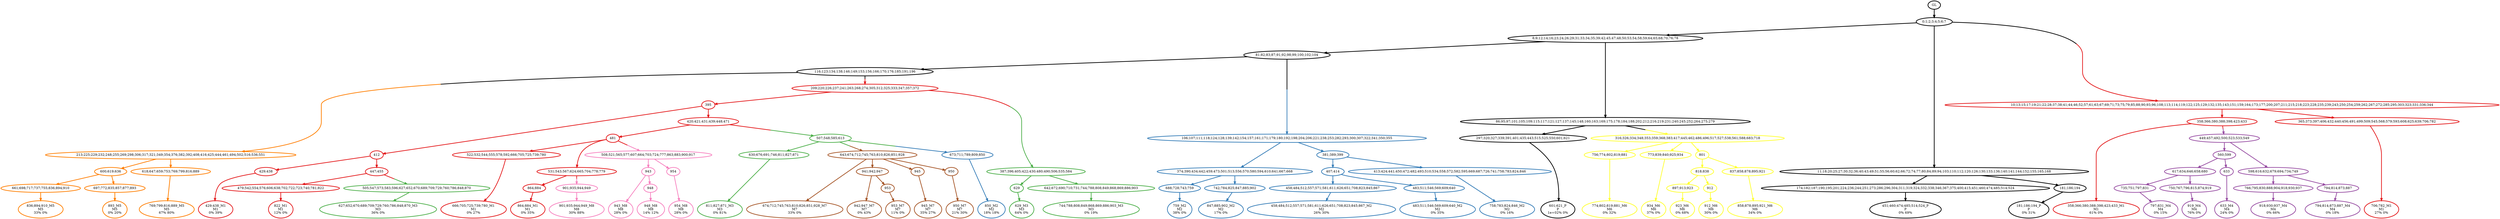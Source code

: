 digraph T {
	{
		rank=same
		105 [penwidth=3,colorscheme=set19,color=0,label="601;621_P\nP\n1e+02% 0%"]
		102 [penwidth=3,colorscheme=set19,color=0,label="451;460;474;485;514;524_P\nP\n0% 69%"]
		100 [penwidth=3,colorscheme=set19,color=0,label="181;186;194_P\nP\n0% 31%"]
		96 [penwidth=3,colorscheme=set19,color=1,label="429;438_M1\nM1\n0% 39%"]
		93 [penwidth=3,colorscheme=set19,color=1,label="822_M1\nM1\n12% 0%"]
		89 [penwidth=3,colorscheme=set19,color=1,label="666;705;725;739;780_M1\nM1\n0% 27%"]
		86 [penwidth=3,colorscheme=set19,color=1,label="864;884_M1\nM1\n0% 35%"]
		84 [penwidth=3,colorscheme=set19,color=1,label="358;366;380;388;398;423;433_M1\nM1\n61% 0%"]
		82 [penwidth=3,colorscheme=set19,color=1,label="706;782_M1\nM1\n27% 0%"]
		79 [penwidth=3,colorscheme=set19,color=2,label="759_M2\nM2\n38% 0%"]
		77 [penwidth=3,colorscheme=set19,color=2,label="847;885;902_M2\nM2\n17% 0%"]
		73 [penwidth=3,colorscheme=set19,color=2,label="458;484;512;557;571;581;611;626;651;708;823;845;867_M2\nM2\n26% 30%"]
		71 [penwidth=3,colorscheme=set19,color=2,label="483;511;546;569;609;640_M2\nM2\n0% 35%"]
		69 [penwidth=3,colorscheme=set19,color=2,label="758;783;824;846_M2\nM2\n0% 16%"]
		68 [penwidth=3,colorscheme=set19,color=2,label="850_M2\nM2\n18% 18%"]
		66 [penwidth=3,colorscheme=set19,color=3,label="629_M3\nM3\n64% 0%"]
		64 [penwidth=3,colorscheme=set19,color=3,label="744;788;808;849;868;869;886;903_M3\nM3\n0% 19%"]
		63 [penwidth=3,colorscheme=set19,color=3,label="627;652;670;689;709;729;760;786;848;870_M3\nM3\n36% 0%"]
		61 [penwidth=3,colorscheme=set19,color=3,label="811;827;871_M3\nM3\n0% 81%"]
		57 [penwidth=3,colorscheme=set19,color=4,label="797;831_M4\nM4\n0% 15%"]
		55 [penwidth=3,colorscheme=set19,color=4,label="919_M4\nM4\n76% 0%"]
		53 [penwidth=3,colorscheme=set19,color=4,label="633_M4\nM4\n24% 0%"]
		50 [penwidth=3,colorscheme=set19,color=4,label="918;930;937_M4\nM4\n0% 66%"]
		48 [penwidth=3,colorscheme=set19,color=4,label="794;814;873;887_M4\nM4\n0% 18%"]
		45 [penwidth=3,colorscheme=set19,color=5,label="836;894;910_M5\nM5\n33% 0%"]
		43 [penwidth=3,colorscheme=set19,color=5,label="893_M5\nM5\n0% 20%"]
		41 [penwidth=3,colorscheme=set19,color=5,label="769;799;816;889_M5\nM5\n67% 80%"]
		39 [penwidth=3,colorscheme=set19,color=6,label="774;802;819;881_M6\nM6\n0% 32%"]
		37 [penwidth=3,colorscheme=set19,color=6,label="934_M6\nM6\n37% 0%"]
		33 [penwidth=3,colorscheme=set19,color=6,label="923_M6\nM6\n0% 68%"]
		31 [penwidth=3,colorscheme=set19,color=6,label="912_M6\nM6\n30% 0%"]
		29 [penwidth=3,colorscheme=set19,color=6,label="858;878;895;921_M6\nM6\n34% 0%"]
		28 [penwidth=3,colorscheme=set19,color=7,label="674;712;745;763;810;826;851;928_M7\nM7\n33% 0%"]
		26 [penwidth=3,colorscheme=set19,color=7,label="942;947_M7\nM7\n0% 43%"]
		24 [penwidth=3,colorscheme=set19,color=7,label="953_M7\nM7\n11% 0%"]
		22 [penwidth=3,colorscheme=set19,color=7,label="945_M7\nM7\n35% 27%"]
		20 [penwidth=3,colorscheme=set19,color=7,label="950_M7\nM7\n21% 30%"]
		18 [penwidth=3,colorscheme=set19,color=8,label="943_M8\nM8\n28% 0%"]
		16 [penwidth=3,colorscheme=set19,color=8,label="948_M8\nM8\n14% 12%"]
		14 [penwidth=3,colorscheme=set19,color=8,label="954_M8\nM8\n28% 0%"]
		13 [penwidth=3,colorscheme=set19,color=8,label="901;935;944;949_M8\nM8\n30% 88%"]
	}
	112 [penwidth=3,colorscheme=set19,color=0,label="GL"]
	111 [penwidth=3,colorscheme=set19,color=0,label="0;1;2;3;4;5;6;7"]
	110 [penwidth=3,colorscheme=set19,color=0,label="8;9;12;14;16;23;24;26;29;31;33;34;35;39;42;45;47;48;50;53;54;58;59;64;65;68;70;76;78"]
	109 [penwidth=3,colorscheme=set19,color=0,label="81;82;83;87;91;92;98;99;100;102;104"]
	108 [penwidth=3,colorscheme=set19,color=0,label="116;123;134;138;146;149;153;156;166;170;176;185;191;196"]
	107 [penwidth=3,colorscheme=set19,color=0,label="86;95;97;101;105;109;115;117;121;127;137;145;148;160;163;169;175;178;184;188;202;212;216;219;231;240;245;252;264;275;279"]
	106 [penwidth=3,colorscheme=set19,color=0,label="297;320;327;339;391;401;435;443;515;525;550;601;621"]
	104 [penwidth=3,colorscheme=set19,color=0,label="11;18;20;25;27;30;32;36;40;43;49;51;55;56;60;62;66;72;74;77;80;84;89;94;103;110;112;120;126;130;133;136;140;141;144;152;155;165;168"]
	103 [penwidth=3,colorscheme=set19,color=0,label="174;182;187;190;195;201;224;236;244;251;273;286;296;304;311;319;324;332;338;346;367;375;400;415;451;460;474;485;514;524"]
	101 [penwidth=3,colorscheme=set19,color=0,label="181;186;194"]
	99 [penwidth=3,colorscheme=set19,color=1,label="395"]
	98 [penwidth=3,colorscheme=set19,color=1,label="412"]
	97 [penwidth=3,colorscheme=set19,color=1,label="429;438"]
	95 [penwidth=3,colorscheme=set19,color=1,label="447;455"]
	94 [penwidth=3,colorscheme=set19,color=1,label="479;542;554;576;606;638;702;722;723;740;781;822"]
	92 [penwidth=3,colorscheme=set19,color=1,label="420;421;431;439;448;471"]
	91 [penwidth=3,colorscheme=set19,color=1,label="481"]
	90 [penwidth=3,colorscheme=set19,color=1,label="522;532;544;555;578;592;666;705;725;739;780"]
	88 [penwidth=3,colorscheme=set19,color=1,label="531;543;567;624;665;704;778;779"]
	87 [penwidth=3,colorscheme=set19,color=1,label="864;884"]
	85 [penwidth=3,colorscheme=set19,color=1,label="358;366;380;388;398;423;433"]
	83 [penwidth=3,colorscheme=set19,color=1,label="365;373;397;406;432;440;456;491;499;509;545;568;579;593;608;625;639;706;782"]
	81 [penwidth=3,colorscheme=set19,color=2,label="374;390;434;442;459;473;501;513;556;570;580;594;610;641;667;668"]
	80 [penwidth=3,colorscheme=set19,color=2,label="688;728;743;759"]
	78 [penwidth=3,colorscheme=set19,color=2,label="742;784;825;847;885;902"]
	76 [penwidth=3,colorscheme=set19,color=2,label="381;389;399"]
	75 [penwidth=3,colorscheme=set19,color=2,label="407;414"]
	74 [penwidth=3,colorscheme=set19,color=2,label="458;484;512;557;571;581;611;626;651;708;823;845;867"]
	72 [penwidth=3,colorscheme=set19,color=2,label="483;511;546;569;609;640"]
	70 [penwidth=3,colorscheme=set19,color=2,label="413;424;441;450;472;482;493;510;534;558;572;582;595;669;687;726;741;758;783;824;846"]
	67 [penwidth=3,colorscheme=set19,color=3,label="629"]
	65 [penwidth=3,colorscheme=set19,color=3,label="642;672;690;710;731;744;788;808;849;868;869;886;903"]
	62 [penwidth=3,colorscheme=set19,color=3,label="630;676;691;746;811;827;871"]
	60 [penwidth=3,colorscheme=set19,color=4,label="560;599"]
	59 [penwidth=3,colorscheme=set19,color=4,label="617;634;646;658;680"]
	58 [penwidth=3,colorscheme=set19,color=4,label="735;751;797;831"]
	56 [penwidth=3,colorscheme=set19,color=4,label="750;767;796;815;874;919"]
	54 [penwidth=3,colorscheme=set19,color=4,label="633"]
	52 [penwidth=3,colorscheme=set19,color=4,label="598;616;632;679;694;734;749"]
	51 [penwidth=3,colorscheme=set19,color=4,label="766;795;830;888;904;918;930;937"]
	49 [penwidth=3,colorscheme=set19,color=4,label="794;814;873;887"]
	47 [penwidth=3,colorscheme=set19,color=5,label="600;619;636"]
	46 [penwidth=3,colorscheme=set19,color=5,label="661;698;717;737;755;836;894;910"]
	44 [penwidth=3,colorscheme=set19,color=5,label="697;772;835;857;877;893"]
	42 [penwidth=3,colorscheme=set19,color=5,label="618;647;659;753;769;799;816;889"]
	40 [penwidth=3,colorscheme=set19,color=6,label="756;774;802;819;881"]
	38 [penwidth=3,colorscheme=set19,color=6,label="773;839;840;925;934"]
	36 [penwidth=3,colorscheme=set19,color=6,label="801"]
	35 [penwidth=3,colorscheme=set19,color=6,label="818;838"]
	34 [penwidth=3,colorscheme=set19,color=6,label="897;913;923"]
	32 [penwidth=3,colorscheme=set19,color=6,label="912"]
	30 [penwidth=3,colorscheme=set19,color=6,label="837;858;878;895;921"]
	27 [penwidth=3,colorscheme=set19,color=7,label="941;942;947"]
	25 [penwidth=3,colorscheme=set19,color=7,label="953"]
	23 [penwidth=3,colorscheme=set19,color=7,label="945"]
	21 [penwidth=3,colorscheme=set19,color=7,label="950"]
	19 [penwidth=3,colorscheme=set19,color=8,label="943"]
	17 [penwidth=3,colorscheme=set19,color=8,label="948"]
	15 [penwidth=3,colorscheme=set19,color=8,label="954"]
	12 [penwidth=3,colorscheme=set19,color=7,label="643;674;712;745;763;810;826;851;928"]
	11 [penwidth=3,colorscheme=set19,color=2,label="673;711;789;809;850"]
	10 [penwidth=3,colorscheme=set19,color=8,label="901;935;944;949"]
	9 [penwidth=3,colorscheme=set19,color=8,label="508;521;565;577;607;664;703;724;777;863;883;900;917"]
	8 [penwidth=3,colorscheme=set19,color=4,label="449;457;492;500;523;533;549"]
	7 [penwidth=3,colorscheme=set19,color=3,label="507;548;585;613"]
	6 [penwidth=3,colorscheme=set19,color=3,label="387;396;405;422;430;480;490;506;535;584"]
	5 [penwidth=3,colorscheme=set19,color=3,label="505;547;573;583;596;627;652;670;689;709;729;760;786;848;870"]
	4 [penwidth=3,colorscheme=set19,color=6,label="316;326;334;348;353;359;368;383;417;445;462;486;496;517;527;538;561;588;683;718"]
	3 [penwidth=3,colorscheme=set19,color=5,label="213;225;229;232;248;255;269;298;306;317;321;349;354;376;382;392;408;416;425;444;461;494;502;516;536;551"]
	2 [penwidth=3,colorscheme=set19,color=2,label="106;107;111;118;124;128;139;142;154;157;161;171;179;180;192;198;204;206;221;238;253;282;293;300;307;322;341;350;355"]
	1 [penwidth=3,colorscheme=set19,color=1,label="10;13;15;17;19;21;22;28;37;38;41;44;46;52;57;61;63;67;69;71;73;75;79;85;88;90;93;96;108;113;114;119;122;125;129;132;135;143;151;159;164;173;177;200;207;211;215;218;223;228;235;239;243;250;254;259;262;267;272;285;295;303;323;331;336;344"]
	0 [penwidth=3,colorscheme=set19,color=1,label="209;220;226;237;241;263;268;274;305;312;325;333;347;357;372"]
	112 -> 111 [penwidth=3,colorscheme=set19,color=0]
	111 -> 104 [penwidth=3,colorscheme=set19,color=0]
	111 -> 110 [penwidth=3,colorscheme=set19,color=0]
	111 -> 1 [penwidth=3,colorscheme=set19,color="0;0.5:1"]
	110 -> 109 [penwidth=3,colorscheme=set19,color=0]
	110 -> 107 [penwidth=3,colorscheme=set19,color=0]
	109 -> 108 [penwidth=3,colorscheme=set19,color=0]
	109 -> 2 [penwidth=3,colorscheme=set19,color="0;0.5:2"]
	108 -> 3 [penwidth=3,colorscheme=set19,color="0;0.5:5"]
	108 -> 0 [penwidth=3,colorscheme=set19,color="0;0.5:1"]
	107 -> 106 [penwidth=3,colorscheme=set19,color=0]
	107 -> 4 [penwidth=3,colorscheme=set19,color="0;0.5:6"]
	106 -> 105 [penwidth=3,colorscheme=set19,color=0]
	104 -> 101 [penwidth=3,colorscheme=set19,color=0]
	104 -> 103 [penwidth=3,colorscheme=set19,color=0]
	103 -> 102 [penwidth=3,colorscheme=set19,color=0]
	101 -> 100 [penwidth=3,colorscheme=set19,color=0]
	99 -> 98 [penwidth=3,colorscheme=set19,color=1]
	99 -> 92 [penwidth=3,colorscheme=set19,color=1]
	98 -> 97 [penwidth=3,colorscheme=set19,color=1]
	98 -> 95 [penwidth=3,colorscheme=set19,color=1]
	97 -> 96 [penwidth=3,colorscheme=set19,color=1]
	95 -> 94 [penwidth=3,colorscheme=set19,color=1]
	95 -> 5 [penwidth=3,colorscheme=set19,color="1;0.5:3"]
	94 -> 93 [penwidth=3,colorscheme=set19,color=1]
	92 -> 91 [penwidth=3,colorscheme=set19,color=1]
	92 -> 7 [penwidth=3,colorscheme=set19,color="1;0.5:3"]
	91 -> 88 [penwidth=3,colorscheme=set19,color=1]
	91 -> 90 [penwidth=3,colorscheme=set19,color=1]
	91 -> 9 [penwidth=3,colorscheme=set19,color="1;0.5:8"]
	90 -> 89 [penwidth=3,colorscheme=set19,color=1]
	88 -> 87 [penwidth=3,colorscheme=set19,color=1]
	88 -> 10 [penwidth=3,colorscheme=set19,color="1;0.5:8"]
	87 -> 86 [penwidth=3,colorscheme=set19,color=1]
	85 -> 84 [penwidth=3,colorscheme=set19,color=1]
	85 -> 8 [penwidth=3,colorscheme=set19,color="1;0.5:4"]
	83 -> 82 [penwidth=3,colorscheme=set19,color=1]
	81 -> 78 [penwidth=3,colorscheme=set19,color=2]
	81 -> 80 [penwidth=3,colorscheme=set19,color=2]
	80 -> 79 [penwidth=3,colorscheme=set19,color=2]
	78 -> 77 [penwidth=3,colorscheme=set19,color=2]
	76 -> 75 [penwidth=3,colorscheme=set19,color=2]
	76 -> 70 [penwidth=3,colorscheme=set19,color=2]
	75 -> 74 [penwidth=3,colorscheme=set19,color=2]
	75 -> 72 [penwidth=3,colorscheme=set19,color=2]
	74 -> 73 [penwidth=3,colorscheme=set19,color=2]
	72 -> 71 [penwidth=3,colorscheme=set19,color=2]
	70 -> 69 [penwidth=3,colorscheme=set19,color=2]
	67 -> 66 [penwidth=3,colorscheme=set19,color=3]
	65 -> 64 [penwidth=3,colorscheme=set19,color=3]
	62 -> 61 [penwidth=3,colorscheme=set19,color=3]
	60 -> 59 [penwidth=3,colorscheme=set19,color=4]
	60 -> 54 [penwidth=3,colorscheme=set19,color=4]
	59 -> 56 [penwidth=3,colorscheme=set19,color=4]
	59 -> 58 [penwidth=3,colorscheme=set19,color=4]
	58 -> 57 [penwidth=3,colorscheme=set19,color=4]
	56 -> 55 [penwidth=3,colorscheme=set19,color=4]
	54 -> 53 [penwidth=3,colorscheme=set19,color=4]
	52 -> 49 [penwidth=3,colorscheme=set19,color=4]
	52 -> 51 [penwidth=3,colorscheme=set19,color=4]
	51 -> 50 [penwidth=3,colorscheme=set19,color=4]
	49 -> 48 [penwidth=3,colorscheme=set19,color=4]
	47 -> 44 [penwidth=3,colorscheme=set19,color=5]
	47 -> 46 [penwidth=3,colorscheme=set19,color=5]
	46 -> 45 [penwidth=3,colorscheme=set19,color=5]
	44 -> 43 [penwidth=3,colorscheme=set19,color=5]
	42 -> 41 [penwidth=3,colorscheme=set19,color=5]
	40 -> 39 [penwidth=3,colorscheme=set19,color=6]
	38 -> 37 [penwidth=3,colorscheme=set19,color=6]
	36 -> 30 [penwidth=3,colorscheme=set19,color=6]
	36 -> 35 [penwidth=3,colorscheme=set19,color=6]
	35 -> 32 [penwidth=3,colorscheme=set19,color=6]
	35 -> 34 [penwidth=3,colorscheme=set19,color=6]
	34 -> 33 [penwidth=3,colorscheme=set19,color=6]
	32 -> 31 [penwidth=3,colorscheme=set19,color=6]
	30 -> 29 [penwidth=3,colorscheme=set19,color=6]
	27 -> 26 [penwidth=3,colorscheme=set19,color=7]
	27 -> 25 [penwidth=3,colorscheme=set19,color=7]
	25 -> 24 [penwidth=3,colorscheme=set19,color=7]
	23 -> 22 [penwidth=3,colorscheme=set19,color=7]
	21 -> 20 [penwidth=3,colorscheme=set19,color=7]
	19 -> 18 [penwidth=3,colorscheme=set19,color=8]
	19 -> 17 [penwidth=3,colorscheme=set19,color=8]
	17 -> 16 [penwidth=3,colorscheme=set19,color=8]
	15 -> 14 [penwidth=3,colorscheme=set19,color=8]
	12 -> 28 [penwidth=3,colorscheme=set19,color=7]
	12 -> 27 [penwidth=3,colorscheme=set19,color=7]
	12 -> 23 [penwidth=3,colorscheme=set19,color=7]
	12 -> 21 [penwidth=3,colorscheme=set19,color=7]
	11 -> 68 [penwidth=3,colorscheme=set19,color=2]
	10 -> 13 [penwidth=3,colorscheme=set19,color=8]
	9 -> 19 [penwidth=3,colorscheme=set19,color=8]
	9 -> 15 [penwidth=3,colorscheme=set19,color=8]
	8 -> 60 [penwidth=3,colorscheme=set19,color=4]
	8 -> 52 [penwidth=3,colorscheme=set19,color=4]
	7 -> 62 [penwidth=3,colorscheme=set19,color=3]
	7 -> 12 [penwidth=3,colorscheme=set19,color="3;0.5:7"]
	7 -> 11 [penwidth=3,colorscheme=set19,color="3;0.5:2"]
	6 -> 67 [penwidth=3,colorscheme=set19,color=3]
	6 -> 65 [penwidth=3,colorscheme=set19,color=3]
	5 -> 63 [penwidth=3,colorscheme=set19,color=3]
	4 -> 40 [penwidth=3,colorscheme=set19,color=6]
	4 -> 38 [penwidth=3,colorscheme=set19,color=6]
	4 -> 36 [penwidth=3,colorscheme=set19,color=6]
	3 -> 47 [penwidth=3,colorscheme=set19,color=5]
	3 -> 42 [penwidth=3,colorscheme=set19,color=5]
	2 -> 81 [penwidth=3,colorscheme=set19,color=2]
	2 -> 76 [penwidth=3,colorscheme=set19,color=2]
	1 -> 85 [penwidth=3,colorscheme=set19,color=1]
	1 -> 83 [penwidth=3,colorscheme=set19,color=1]
	0 -> 99 [penwidth=3,colorscheme=set19,color=1]
	0 -> 6 [penwidth=3,colorscheme=set19,color="1;0.5:3"]
}
